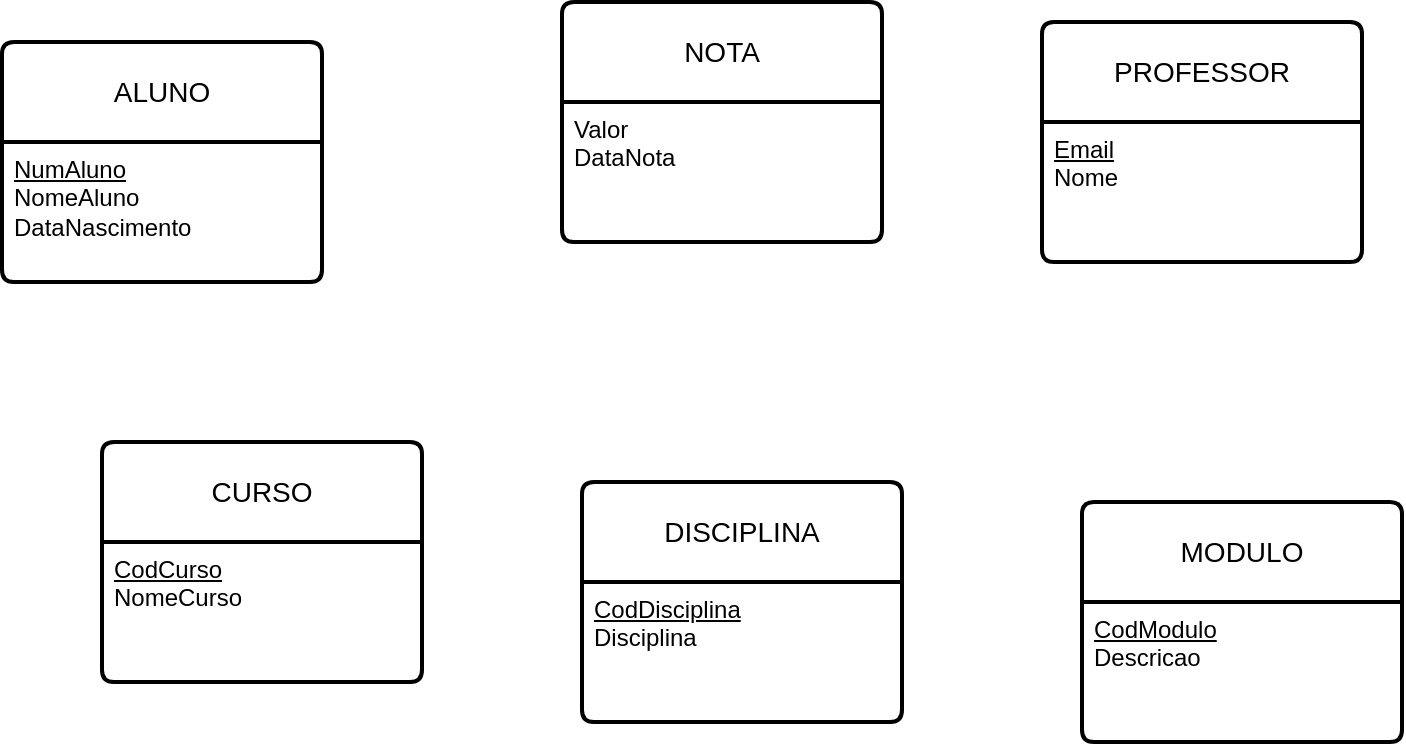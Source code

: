 <mxfile version="28.2.7">
  <diagram name="Página-1" id="Ije4k7rBkR9-HqB_17V8">
    <mxGraphModel dx="1186" dy="755" grid="1" gridSize="10" guides="1" tooltips="1" connect="1" arrows="1" fold="1" page="1" pageScale="1" pageWidth="827" pageHeight="1169" math="0" shadow="0">
      <root>
        <mxCell id="0" />
        <mxCell id="1" parent="0" />
        <mxCell id="Tt6MOpast49lKjnYsqxV-1" value="ALUNO" style="swimlane;childLayout=stackLayout;horizontal=1;startSize=50;horizontalStack=0;rounded=1;fontSize=14;fontStyle=0;strokeWidth=2;resizeParent=0;resizeLast=1;shadow=0;dashed=0;align=center;arcSize=4;whiteSpace=wrap;html=1;" vertex="1" parent="1">
          <mxGeometry x="40" y="100" width="160" height="120" as="geometry" />
        </mxCell>
        <mxCell id="Tt6MOpast49lKjnYsqxV-2" value="&lt;u&gt;NumAluno&lt;/u&gt;&lt;div&gt;NomeAluno&lt;/div&gt;&lt;div&gt;DataNascimento&lt;/div&gt;" style="align=left;strokeColor=none;fillColor=none;spacingLeft=4;spacingRight=4;fontSize=12;verticalAlign=top;resizable=0;rotatable=0;part=1;html=1;whiteSpace=wrap;" vertex="1" parent="Tt6MOpast49lKjnYsqxV-1">
          <mxGeometry y="50" width="160" height="70" as="geometry" />
        </mxCell>
        <mxCell id="Tt6MOpast49lKjnYsqxV-3" value="NOTA" style="swimlane;childLayout=stackLayout;horizontal=1;startSize=50;horizontalStack=0;rounded=1;fontSize=14;fontStyle=0;strokeWidth=2;resizeParent=0;resizeLast=1;shadow=0;dashed=0;align=center;arcSize=4;whiteSpace=wrap;html=1;" vertex="1" parent="1">
          <mxGeometry x="320" y="80" width="160" height="120" as="geometry" />
        </mxCell>
        <mxCell id="Tt6MOpast49lKjnYsqxV-4" value="Valor&lt;div&gt;DataNota&lt;/div&gt;" style="align=left;strokeColor=none;fillColor=none;spacingLeft=4;spacingRight=4;fontSize=12;verticalAlign=top;resizable=0;rotatable=0;part=1;html=1;whiteSpace=wrap;" vertex="1" parent="Tt6MOpast49lKjnYsqxV-3">
          <mxGeometry y="50" width="160" height="70" as="geometry" />
        </mxCell>
        <mxCell id="Tt6MOpast49lKjnYsqxV-5" value="PROFESSOR" style="swimlane;childLayout=stackLayout;horizontal=1;startSize=50;horizontalStack=0;rounded=1;fontSize=14;fontStyle=0;strokeWidth=2;resizeParent=0;resizeLast=1;shadow=0;dashed=0;align=center;arcSize=4;whiteSpace=wrap;html=1;" vertex="1" parent="1">
          <mxGeometry x="560" y="90" width="160" height="120" as="geometry" />
        </mxCell>
        <mxCell id="Tt6MOpast49lKjnYsqxV-6" value="&lt;u&gt;Email&lt;/u&gt;&lt;div&gt;Nome&lt;/div&gt;" style="align=left;strokeColor=none;fillColor=none;spacingLeft=4;spacingRight=4;fontSize=12;verticalAlign=top;resizable=0;rotatable=0;part=1;html=1;whiteSpace=wrap;" vertex="1" parent="Tt6MOpast49lKjnYsqxV-5">
          <mxGeometry y="50" width="160" height="70" as="geometry" />
        </mxCell>
        <mxCell id="Tt6MOpast49lKjnYsqxV-7" value="CURSO" style="swimlane;childLayout=stackLayout;horizontal=1;startSize=50;horizontalStack=0;rounded=1;fontSize=14;fontStyle=0;strokeWidth=2;resizeParent=0;resizeLast=1;shadow=0;dashed=0;align=center;arcSize=4;whiteSpace=wrap;html=1;" vertex="1" parent="1">
          <mxGeometry x="90" y="300" width="160" height="120" as="geometry" />
        </mxCell>
        <mxCell id="Tt6MOpast49lKjnYsqxV-8" value="&lt;u&gt;CodCurso&lt;/u&gt;&lt;div&gt;NomeCurso&lt;/div&gt;" style="align=left;strokeColor=none;fillColor=none;spacingLeft=4;spacingRight=4;fontSize=12;verticalAlign=top;resizable=0;rotatable=0;part=1;html=1;whiteSpace=wrap;" vertex="1" parent="Tt6MOpast49lKjnYsqxV-7">
          <mxGeometry y="50" width="160" height="70" as="geometry" />
        </mxCell>
        <mxCell id="Tt6MOpast49lKjnYsqxV-9" value="DISCIPLINA" style="swimlane;childLayout=stackLayout;horizontal=1;startSize=50;horizontalStack=0;rounded=1;fontSize=14;fontStyle=0;strokeWidth=2;resizeParent=0;resizeLast=1;shadow=0;dashed=0;align=center;arcSize=4;whiteSpace=wrap;html=1;" vertex="1" parent="1">
          <mxGeometry x="330" y="320" width="160" height="120" as="geometry" />
        </mxCell>
        <mxCell id="Tt6MOpast49lKjnYsqxV-10" value="&lt;u&gt;CodDisciplina&lt;/u&gt;&lt;div&gt;Disciplina&lt;/div&gt;" style="align=left;strokeColor=none;fillColor=none;spacingLeft=4;spacingRight=4;fontSize=12;verticalAlign=top;resizable=0;rotatable=0;part=1;html=1;whiteSpace=wrap;" vertex="1" parent="Tt6MOpast49lKjnYsqxV-9">
          <mxGeometry y="50" width="160" height="70" as="geometry" />
        </mxCell>
        <mxCell id="Tt6MOpast49lKjnYsqxV-15" value="MODULO" style="swimlane;childLayout=stackLayout;horizontal=1;startSize=50;horizontalStack=0;rounded=1;fontSize=14;fontStyle=0;strokeWidth=2;resizeParent=0;resizeLast=1;shadow=0;dashed=0;align=center;arcSize=4;whiteSpace=wrap;html=1;" vertex="1" parent="1">
          <mxGeometry x="580" y="330" width="160" height="120" as="geometry" />
        </mxCell>
        <mxCell id="Tt6MOpast49lKjnYsqxV-16" value="&lt;u&gt;CodModulo&lt;/u&gt;&lt;div&gt;Descricao&lt;/div&gt;" style="align=left;strokeColor=none;fillColor=none;spacingLeft=4;spacingRight=4;fontSize=12;verticalAlign=top;resizable=0;rotatable=0;part=1;html=1;whiteSpace=wrap;" vertex="1" parent="Tt6MOpast49lKjnYsqxV-15">
          <mxGeometry y="50" width="160" height="70" as="geometry" />
        </mxCell>
      </root>
    </mxGraphModel>
  </diagram>
</mxfile>
